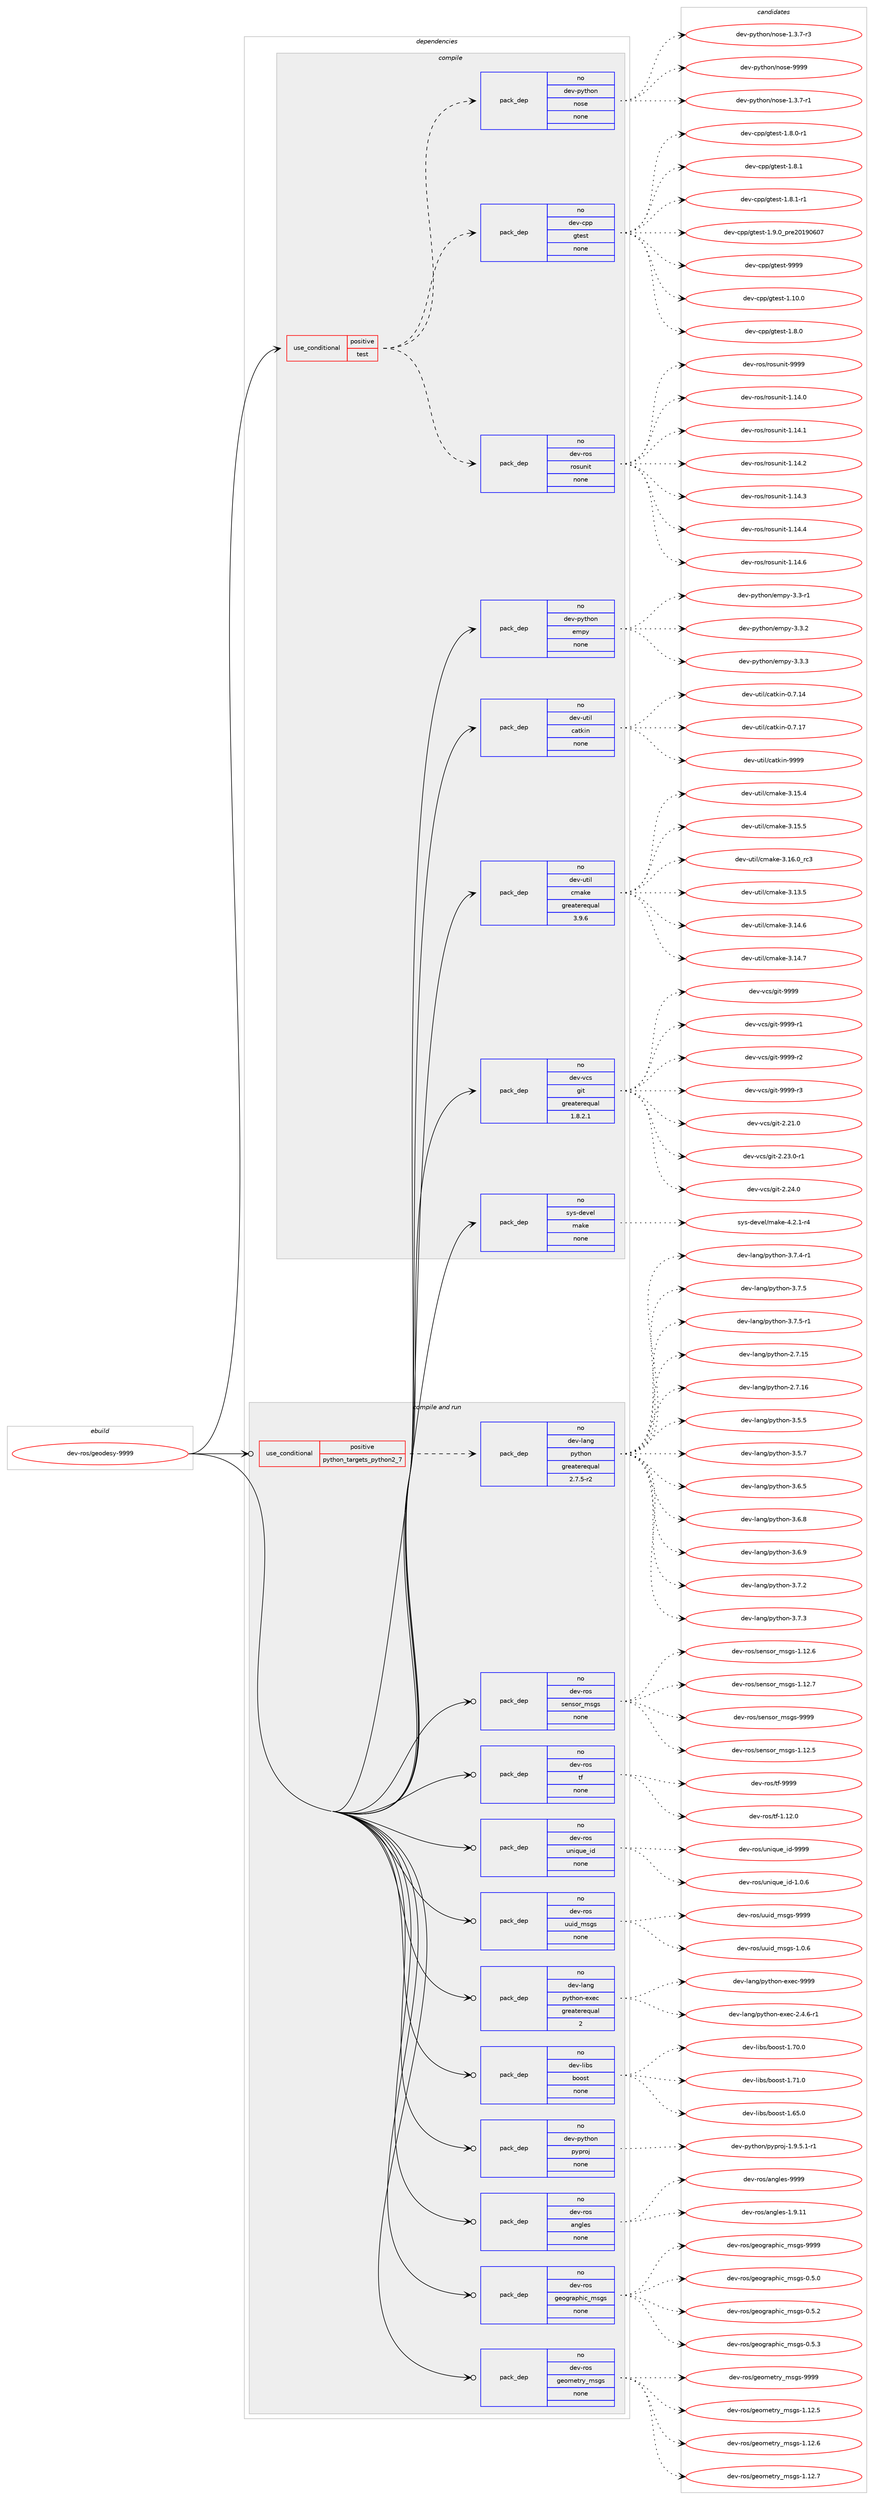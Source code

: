 digraph prolog {

# *************
# Graph options
# *************

newrank=true;
concentrate=true;
compound=true;
graph [rankdir=LR,fontname=Helvetica,fontsize=10,ranksep=1.5];#, ranksep=2.5, nodesep=0.2];
edge  [arrowhead=vee];
node  [fontname=Helvetica,fontsize=10];

# **********
# The ebuild
# **********

subgraph cluster_leftcol {
color=gray;
rank=same;
label=<<i>ebuild</i>>;
id [label="dev-ros/geodesy-9999", color=red, width=4, href="../dev-ros/geodesy-9999.svg"];
}

# ****************
# The dependencies
# ****************

subgraph cluster_midcol {
color=gray;
label=<<i>dependencies</i>>;
subgraph cluster_compile {
fillcolor="#eeeeee";
style=filled;
label=<<i>compile</i>>;
subgraph cond153356 {
dependency652932 [label=<<TABLE BORDER="0" CELLBORDER="1" CELLSPACING="0" CELLPADDING="4"><TR><TD ROWSPAN="3" CELLPADDING="10">use_conditional</TD></TR><TR><TD>positive</TD></TR><TR><TD>test</TD></TR></TABLE>>, shape=none, color=red];
subgraph pack487670 {
dependency652933 [label=<<TABLE BORDER="0" CELLBORDER="1" CELLSPACING="0" CELLPADDING="4" WIDTH="220"><TR><TD ROWSPAN="6" CELLPADDING="30">pack_dep</TD></TR><TR><TD WIDTH="110">no</TD></TR><TR><TD>dev-ros</TD></TR><TR><TD>rosunit</TD></TR><TR><TD>none</TD></TR><TR><TD></TD></TR></TABLE>>, shape=none, color=blue];
}
dependency652932:e -> dependency652933:w [weight=20,style="dashed",arrowhead="vee"];
subgraph pack487671 {
dependency652934 [label=<<TABLE BORDER="0" CELLBORDER="1" CELLSPACING="0" CELLPADDING="4" WIDTH="220"><TR><TD ROWSPAN="6" CELLPADDING="30">pack_dep</TD></TR><TR><TD WIDTH="110">no</TD></TR><TR><TD>dev-cpp</TD></TR><TR><TD>gtest</TD></TR><TR><TD>none</TD></TR><TR><TD></TD></TR></TABLE>>, shape=none, color=blue];
}
dependency652932:e -> dependency652934:w [weight=20,style="dashed",arrowhead="vee"];
subgraph pack487672 {
dependency652935 [label=<<TABLE BORDER="0" CELLBORDER="1" CELLSPACING="0" CELLPADDING="4" WIDTH="220"><TR><TD ROWSPAN="6" CELLPADDING="30">pack_dep</TD></TR><TR><TD WIDTH="110">no</TD></TR><TR><TD>dev-python</TD></TR><TR><TD>nose</TD></TR><TR><TD>none</TD></TR><TR><TD></TD></TR></TABLE>>, shape=none, color=blue];
}
dependency652932:e -> dependency652935:w [weight=20,style="dashed",arrowhead="vee"];
}
id:e -> dependency652932:w [weight=20,style="solid",arrowhead="vee"];
subgraph pack487673 {
dependency652936 [label=<<TABLE BORDER="0" CELLBORDER="1" CELLSPACING="0" CELLPADDING="4" WIDTH="220"><TR><TD ROWSPAN="6" CELLPADDING="30">pack_dep</TD></TR><TR><TD WIDTH="110">no</TD></TR><TR><TD>dev-python</TD></TR><TR><TD>empy</TD></TR><TR><TD>none</TD></TR><TR><TD></TD></TR></TABLE>>, shape=none, color=blue];
}
id:e -> dependency652936:w [weight=20,style="solid",arrowhead="vee"];
subgraph pack487674 {
dependency652937 [label=<<TABLE BORDER="0" CELLBORDER="1" CELLSPACING="0" CELLPADDING="4" WIDTH="220"><TR><TD ROWSPAN="6" CELLPADDING="30">pack_dep</TD></TR><TR><TD WIDTH="110">no</TD></TR><TR><TD>dev-util</TD></TR><TR><TD>catkin</TD></TR><TR><TD>none</TD></TR><TR><TD></TD></TR></TABLE>>, shape=none, color=blue];
}
id:e -> dependency652937:w [weight=20,style="solid",arrowhead="vee"];
subgraph pack487675 {
dependency652938 [label=<<TABLE BORDER="0" CELLBORDER="1" CELLSPACING="0" CELLPADDING="4" WIDTH="220"><TR><TD ROWSPAN="6" CELLPADDING="30">pack_dep</TD></TR><TR><TD WIDTH="110">no</TD></TR><TR><TD>dev-util</TD></TR><TR><TD>cmake</TD></TR><TR><TD>greaterequal</TD></TR><TR><TD>3.9.6</TD></TR></TABLE>>, shape=none, color=blue];
}
id:e -> dependency652938:w [weight=20,style="solid",arrowhead="vee"];
subgraph pack487676 {
dependency652939 [label=<<TABLE BORDER="0" CELLBORDER="1" CELLSPACING="0" CELLPADDING="4" WIDTH="220"><TR><TD ROWSPAN="6" CELLPADDING="30">pack_dep</TD></TR><TR><TD WIDTH="110">no</TD></TR><TR><TD>dev-vcs</TD></TR><TR><TD>git</TD></TR><TR><TD>greaterequal</TD></TR><TR><TD>1.8.2.1</TD></TR></TABLE>>, shape=none, color=blue];
}
id:e -> dependency652939:w [weight=20,style="solid",arrowhead="vee"];
subgraph pack487677 {
dependency652940 [label=<<TABLE BORDER="0" CELLBORDER="1" CELLSPACING="0" CELLPADDING="4" WIDTH="220"><TR><TD ROWSPAN="6" CELLPADDING="30">pack_dep</TD></TR><TR><TD WIDTH="110">no</TD></TR><TR><TD>sys-devel</TD></TR><TR><TD>make</TD></TR><TR><TD>none</TD></TR><TR><TD></TD></TR></TABLE>>, shape=none, color=blue];
}
id:e -> dependency652940:w [weight=20,style="solid",arrowhead="vee"];
}
subgraph cluster_compileandrun {
fillcolor="#eeeeee";
style=filled;
label=<<i>compile and run</i>>;
subgraph cond153357 {
dependency652941 [label=<<TABLE BORDER="0" CELLBORDER="1" CELLSPACING="0" CELLPADDING="4"><TR><TD ROWSPAN="3" CELLPADDING="10">use_conditional</TD></TR><TR><TD>positive</TD></TR><TR><TD>python_targets_python2_7</TD></TR></TABLE>>, shape=none, color=red];
subgraph pack487678 {
dependency652942 [label=<<TABLE BORDER="0" CELLBORDER="1" CELLSPACING="0" CELLPADDING="4" WIDTH="220"><TR><TD ROWSPAN="6" CELLPADDING="30">pack_dep</TD></TR><TR><TD WIDTH="110">no</TD></TR><TR><TD>dev-lang</TD></TR><TR><TD>python</TD></TR><TR><TD>greaterequal</TD></TR><TR><TD>2.7.5-r2</TD></TR></TABLE>>, shape=none, color=blue];
}
dependency652941:e -> dependency652942:w [weight=20,style="dashed",arrowhead="vee"];
}
id:e -> dependency652941:w [weight=20,style="solid",arrowhead="odotvee"];
subgraph pack487679 {
dependency652943 [label=<<TABLE BORDER="0" CELLBORDER="1" CELLSPACING="0" CELLPADDING="4" WIDTH="220"><TR><TD ROWSPAN="6" CELLPADDING="30">pack_dep</TD></TR><TR><TD WIDTH="110">no</TD></TR><TR><TD>dev-lang</TD></TR><TR><TD>python-exec</TD></TR><TR><TD>greaterequal</TD></TR><TR><TD>2</TD></TR></TABLE>>, shape=none, color=blue];
}
id:e -> dependency652943:w [weight=20,style="solid",arrowhead="odotvee"];
subgraph pack487680 {
dependency652944 [label=<<TABLE BORDER="0" CELLBORDER="1" CELLSPACING="0" CELLPADDING="4" WIDTH="220"><TR><TD ROWSPAN="6" CELLPADDING="30">pack_dep</TD></TR><TR><TD WIDTH="110">no</TD></TR><TR><TD>dev-libs</TD></TR><TR><TD>boost</TD></TR><TR><TD>none</TD></TR><TR><TD></TD></TR></TABLE>>, shape=none, color=blue];
}
id:e -> dependency652944:w [weight=20,style="solid",arrowhead="odotvee"];
subgraph pack487681 {
dependency652945 [label=<<TABLE BORDER="0" CELLBORDER="1" CELLSPACING="0" CELLPADDING="4" WIDTH="220"><TR><TD ROWSPAN="6" CELLPADDING="30">pack_dep</TD></TR><TR><TD WIDTH="110">no</TD></TR><TR><TD>dev-python</TD></TR><TR><TD>pyproj</TD></TR><TR><TD>none</TD></TR><TR><TD></TD></TR></TABLE>>, shape=none, color=blue];
}
id:e -> dependency652945:w [weight=20,style="solid",arrowhead="odotvee"];
subgraph pack487682 {
dependency652946 [label=<<TABLE BORDER="0" CELLBORDER="1" CELLSPACING="0" CELLPADDING="4" WIDTH="220"><TR><TD ROWSPAN="6" CELLPADDING="30">pack_dep</TD></TR><TR><TD WIDTH="110">no</TD></TR><TR><TD>dev-ros</TD></TR><TR><TD>angles</TD></TR><TR><TD>none</TD></TR><TR><TD></TD></TR></TABLE>>, shape=none, color=blue];
}
id:e -> dependency652946:w [weight=20,style="solid",arrowhead="odotvee"];
subgraph pack487683 {
dependency652947 [label=<<TABLE BORDER="0" CELLBORDER="1" CELLSPACING="0" CELLPADDING="4" WIDTH="220"><TR><TD ROWSPAN="6" CELLPADDING="30">pack_dep</TD></TR><TR><TD WIDTH="110">no</TD></TR><TR><TD>dev-ros</TD></TR><TR><TD>geographic_msgs</TD></TR><TR><TD>none</TD></TR><TR><TD></TD></TR></TABLE>>, shape=none, color=blue];
}
id:e -> dependency652947:w [weight=20,style="solid",arrowhead="odotvee"];
subgraph pack487684 {
dependency652948 [label=<<TABLE BORDER="0" CELLBORDER="1" CELLSPACING="0" CELLPADDING="4" WIDTH="220"><TR><TD ROWSPAN="6" CELLPADDING="30">pack_dep</TD></TR><TR><TD WIDTH="110">no</TD></TR><TR><TD>dev-ros</TD></TR><TR><TD>geometry_msgs</TD></TR><TR><TD>none</TD></TR><TR><TD></TD></TR></TABLE>>, shape=none, color=blue];
}
id:e -> dependency652948:w [weight=20,style="solid",arrowhead="odotvee"];
subgraph pack487685 {
dependency652949 [label=<<TABLE BORDER="0" CELLBORDER="1" CELLSPACING="0" CELLPADDING="4" WIDTH="220"><TR><TD ROWSPAN="6" CELLPADDING="30">pack_dep</TD></TR><TR><TD WIDTH="110">no</TD></TR><TR><TD>dev-ros</TD></TR><TR><TD>sensor_msgs</TD></TR><TR><TD>none</TD></TR><TR><TD></TD></TR></TABLE>>, shape=none, color=blue];
}
id:e -> dependency652949:w [weight=20,style="solid",arrowhead="odotvee"];
subgraph pack487686 {
dependency652950 [label=<<TABLE BORDER="0" CELLBORDER="1" CELLSPACING="0" CELLPADDING="4" WIDTH="220"><TR><TD ROWSPAN="6" CELLPADDING="30">pack_dep</TD></TR><TR><TD WIDTH="110">no</TD></TR><TR><TD>dev-ros</TD></TR><TR><TD>tf</TD></TR><TR><TD>none</TD></TR><TR><TD></TD></TR></TABLE>>, shape=none, color=blue];
}
id:e -> dependency652950:w [weight=20,style="solid",arrowhead="odotvee"];
subgraph pack487687 {
dependency652951 [label=<<TABLE BORDER="0" CELLBORDER="1" CELLSPACING="0" CELLPADDING="4" WIDTH="220"><TR><TD ROWSPAN="6" CELLPADDING="30">pack_dep</TD></TR><TR><TD WIDTH="110">no</TD></TR><TR><TD>dev-ros</TD></TR><TR><TD>unique_id</TD></TR><TR><TD>none</TD></TR><TR><TD></TD></TR></TABLE>>, shape=none, color=blue];
}
id:e -> dependency652951:w [weight=20,style="solid",arrowhead="odotvee"];
subgraph pack487688 {
dependency652952 [label=<<TABLE BORDER="0" CELLBORDER="1" CELLSPACING="0" CELLPADDING="4" WIDTH="220"><TR><TD ROWSPAN="6" CELLPADDING="30">pack_dep</TD></TR><TR><TD WIDTH="110">no</TD></TR><TR><TD>dev-ros</TD></TR><TR><TD>uuid_msgs</TD></TR><TR><TD>none</TD></TR><TR><TD></TD></TR></TABLE>>, shape=none, color=blue];
}
id:e -> dependency652952:w [weight=20,style="solid",arrowhead="odotvee"];
}
subgraph cluster_run {
fillcolor="#eeeeee";
style=filled;
label=<<i>run</i>>;
}
}

# **************
# The candidates
# **************

subgraph cluster_choices {
rank=same;
color=gray;
label=<<i>candidates</i>>;

subgraph choice487670 {
color=black;
nodesep=1;
choice100101118451141111154711411111511711010511645494649524648 [label="dev-ros/rosunit-1.14.0", color=red, width=4,href="../dev-ros/rosunit-1.14.0.svg"];
choice100101118451141111154711411111511711010511645494649524649 [label="dev-ros/rosunit-1.14.1", color=red, width=4,href="../dev-ros/rosunit-1.14.1.svg"];
choice100101118451141111154711411111511711010511645494649524650 [label="dev-ros/rosunit-1.14.2", color=red, width=4,href="../dev-ros/rosunit-1.14.2.svg"];
choice100101118451141111154711411111511711010511645494649524651 [label="dev-ros/rosunit-1.14.3", color=red, width=4,href="../dev-ros/rosunit-1.14.3.svg"];
choice100101118451141111154711411111511711010511645494649524652 [label="dev-ros/rosunit-1.14.4", color=red, width=4,href="../dev-ros/rosunit-1.14.4.svg"];
choice100101118451141111154711411111511711010511645494649524654 [label="dev-ros/rosunit-1.14.6", color=red, width=4,href="../dev-ros/rosunit-1.14.6.svg"];
choice10010111845114111115471141111151171101051164557575757 [label="dev-ros/rosunit-9999", color=red, width=4,href="../dev-ros/rosunit-9999.svg"];
dependency652933:e -> choice100101118451141111154711411111511711010511645494649524648:w [style=dotted,weight="100"];
dependency652933:e -> choice100101118451141111154711411111511711010511645494649524649:w [style=dotted,weight="100"];
dependency652933:e -> choice100101118451141111154711411111511711010511645494649524650:w [style=dotted,weight="100"];
dependency652933:e -> choice100101118451141111154711411111511711010511645494649524651:w [style=dotted,weight="100"];
dependency652933:e -> choice100101118451141111154711411111511711010511645494649524652:w [style=dotted,weight="100"];
dependency652933:e -> choice100101118451141111154711411111511711010511645494649524654:w [style=dotted,weight="100"];
dependency652933:e -> choice10010111845114111115471141111151171101051164557575757:w [style=dotted,weight="100"];
}
subgraph choice487671 {
color=black;
nodesep=1;
choice10010111845991121124710311610111511645494649484648 [label="dev-cpp/gtest-1.10.0", color=red, width=4,href="../dev-cpp/gtest-1.10.0.svg"];
choice100101118459911211247103116101115116454946564648 [label="dev-cpp/gtest-1.8.0", color=red, width=4,href="../dev-cpp/gtest-1.8.0.svg"];
choice1001011184599112112471031161011151164549465646484511449 [label="dev-cpp/gtest-1.8.0-r1", color=red, width=4,href="../dev-cpp/gtest-1.8.0-r1.svg"];
choice100101118459911211247103116101115116454946564649 [label="dev-cpp/gtest-1.8.1", color=red, width=4,href="../dev-cpp/gtest-1.8.1.svg"];
choice1001011184599112112471031161011151164549465646494511449 [label="dev-cpp/gtest-1.8.1-r1", color=red, width=4,href="../dev-cpp/gtest-1.8.1-r1.svg"];
choice100101118459911211247103116101115116454946574648951121141015048495748544855 [label="dev-cpp/gtest-1.9.0_pre20190607", color=red, width=4,href="../dev-cpp/gtest-1.9.0_pre20190607.svg"];
choice1001011184599112112471031161011151164557575757 [label="dev-cpp/gtest-9999", color=red, width=4,href="../dev-cpp/gtest-9999.svg"];
dependency652934:e -> choice10010111845991121124710311610111511645494649484648:w [style=dotted,weight="100"];
dependency652934:e -> choice100101118459911211247103116101115116454946564648:w [style=dotted,weight="100"];
dependency652934:e -> choice1001011184599112112471031161011151164549465646484511449:w [style=dotted,weight="100"];
dependency652934:e -> choice100101118459911211247103116101115116454946564649:w [style=dotted,weight="100"];
dependency652934:e -> choice1001011184599112112471031161011151164549465646494511449:w [style=dotted,weight="100"];
dependency652934:e -> choice100101118459911211247103116101115116454946574648951121141015048495748544855:w [style=dotted,weight="100"];
dependency652934:e -> choice1001011184599112112471031161011151164557575757:w [style=dotted,weight="100"];
}
subgraph choice487672 {
color=black;
nodesep=1;
choice10010111845112121116104111110471101111151014549465146554511449 [label="dev-python/nose-1.3.7-r1", color=red, width=4,href="../dev-python/nose-1.3.7-r1.svg"];
choice10010111845112121116104111110471101111151014549465146554511451 [label="dev-python/nose-1.3.7-r3", color=red, width=4,href="../dev-python/nose-1.3.7-r3.svg"];
choice10010111845112121116104111110471101111151014557575757 [label="dev-python/nose-9999", color=red, width=4,href="../dev-python/nose-9999.svg"];
dependency652935:e -> choice10010111845112121116104111110471101111151014549465146554511449:w [style=dotted,weight="100"];
dependency652935:e -> choice10010111845112121116104111110471101111151014549465146554511451:w [style=dotted,weight="100"];
dependency652935:e -> choice10010111845112121116104111110471101111151014557575757:w [style=dotted,weight="100"];
}
subgraph choice487673 {
color=black;
nodesep=1;
choice1001011184511212111610411111047101109112121455146514511449 [label="dev-python/empy-3.3-r1", color=red, width=4,href="../dev-python/empy-3.3-r1.svg"];
choice1001011184511212111610411111047101109112121455146514650 [label="dev-python/empy-3.3.2", color=red, width=4,href="../dev-python/empy-3.3.2.svg"];
choice1001011184511212111610411111047101109112121455146514651 [label="dev-python/empy-3.3.3", color=red, width=4,href="../dev-python/empy-3.3.3.svg"];
dependency652936:e -> choice1001011184511212111610411111047101109112121455146514511449:w [style=dotted,weight="100"];
dependency652936:e -> choice1001011184511212111610411111047101109112121455146514650:w [style=dotted,weight="100"];
dependency652936:e -> choice1001011184511212111610411111047101109112121455146514651:w [style=dotted,weight="100"];
}
subgraph choice487674 {
color=black;
nodesep=1;
choice1001011184511711610510847999711610710511045484655464952 [label="dev-util/catkin-0.7.14", color=red, width=4,href="../dev-util/catkin-0.7.14.svg"];
choice1001011184511711610510847999711610710511045484655464955 [label="dev-util/catkin-0.7.17", color=red, width=4,href="../dev-util/catkin-0.7.17.svg"];
choice100101118451171161051084799971161071051104557575757 [label="dev-util/catkin-9999", color=red, width=4,href="../dev-util/catkin-9999.svg"];
dependency652937:e -> choice1001011184511711610510847999711610710511045484655464952:w [style=dotted,weight="100"];
dependency652937:e -> choice1001011184511711610510847999711610710511045484655464955:w [style=dotted,weight="100"];
dependency652937:e -> choice100101118451171161051084799971161071051104557575757:w [style=dotted,weight="100"];
}
subgraph choice487675 {
color=black;
nodesep=1;
choice1001011184511711610510847991099710710145514649514653 [label="dev-util/cmake-3.13.5", color=red, width=4,href="../dev-util/cmake-3.13.5.svg"];
choice1001011184511711610510847991099710710145514649524654 [label="dev-util/cmake-3.14.6", color=red, width=4,href="../dev-util/cmake-3.14.6.svg"];
choice1001011184511711610510847991099710710145514649524655 [label="dev-util/cmake-3.14.7", color=red, width=4,href="../dev-util/cmake-3.14.7.svg"];
choice1001011184511711610510847991099710710145514649534652 [label="dev-util/cmake-3.15.4", color=red, width=4,href="../dev-util/cmake-3.15.4.svg"];
choice1001011184511711610510847991099710710145514649534653 [label="dev-util/cmake-3.15.5", color=red, width=4,href="../dev-util/cmake-3.15.5.svg"];
choice1001011184511711610510847991099710710145514649544648951149951 [label="dev-util/cmake-3.16.0_rc3", color=red, width=4,href="../dev-util/cmake-3.16.0_rc3.svg"];
dependency652938:e -> choice1001011184511711610510847991099710710145514649514653:w [style=dotted,weight="100"];
dependency652938:e -> choice1001011184511711610510847991099710710145514649524654:w [style=dotted,weight="100"];
dependency652938:e -> choice1001011184511711610510847991099710710145514649524655:w [style=dotted,weight="100"];
dependency652938:e -> choice1001011184511711610510847991099710710145514649534652:w [style=dotted,weight="100"];
dependency652938:e -> choice1001011184511711610510847991099710710145514649534653:w [style=dotted,weight="100"];
dependency652938:e -> choice1001011184511711610510847991099710710145514649544648951149951:w [style=dotted,weight="100"];
}
subgraph choice487676 {
color=black;
nodesep=1;
choice10010111845118991154710310511645504650494648 [label="dev-vcs/git-2.21.0", color=red, width=4,href="../dev-vcs/git-2.21.0.svg"];
choice100101118451189911547103105116455046505146484511449 [label="dev-vcs/git-2.23.0-r1", color=red, width=4,href="../dev-vcs/git-2.23.0-r1.svg"];
choice10010111845118991154710310511645504650524648 [label="dev-vcs/git-2.24.0", color=red, width=4,href="../dev-vcs/git-2.24.0.svg"];
choice1001011184511899115471031051164557575757 [label="dev-vcs/git-9999", color=red, width=4,href="../dev-vcs/git-9999.svg"];
choice10010111845118991154710310511645575757574511449 [label="dev-vcs/git-9999-r1", color=red, width=4,href="../dev-vcs/git-9999-r1.svg"];
choice10010111845118991154710310511645575757574511450 [label="dev-vcs/git-9999-r2", color=red, width=4,href="../dev-vcs/git-9999-r2.svg"];
choice10010111845118991154710310511645575757574511451 [label="dev-vcs/git-9999-r3", color=red, width=4,href="../dev-vcs/git-9999-r3.svg"];
dependency652939:e -> choice10010111845118991154710310511645504650494648:w [style=dotted,weight="100"];
dependency652939:e -> choice100101118451189911547103105116455046505146484511449:w [style=dotted,weight="100"];
dependency652939:e -> choice10010111845118991154710310511645504650524648:w [style=dotted,weight="100"];
dependency652939:e -> choice1001011184511899115471031051164557575757:w [style=dotted,weight="100"];
dependency652939:e -> choice10010111845118991154710310511645575757574511449:w [style=dotted,weight="100"];
dependency652939:e -> choice10010111845118991154710310511645575757574511450:w [style=dotted,weight="100"];
dependency652939:e -> choice10010111845118991154710310511645575757574511451:w [style=dotted,weight="100"];
}
subgraph choice487677 {
color=black;
nodesep=1;
choice1151211154510010111810110847109971071014552465046494511452 [label="sys-devel/make-4.2.1-r4", color=red, width=4,href="../sys-devel/make-4.2.1-r4.svg"];
dependency652940:e -> choice1151211154510010111810110847109971071014552465046494511452:w [style=dotted,weight="100"];
}
subgraph choice487678 {
color=black;
nodesep=1;
choice10010111845108971101034711212111610411111045504655464953 [label="dev-lang/python-2.7.15", color=red, width=4,href="../dev-lang/python-2.7.15.svg"];
choice10010111845108971101034711212111610411111045504655464954 [label="dev-lang/python-2.7.16", color=red, width=4,href="../dev-lang/python-2.7.16.svg"];
choice100101118451089711010347112121116104111110455146534653 [label="dev-lang/python-3.5.5", color=red, width=4,href="../dev-lang/python-3.5.5.svg"];
choice100101118451089711010347112121116104111110455146534655 [label="dev-lang/python-3.5.7", color=red, width=4,href="../dev-lang/python-3.5.7.svg"];
choice100101118451089711010347112121116104111110455146544653 [label="dev-lang/python-3.6.5", color=red, width=4,href="../dev-lang/python-3.6.5.svg"];
choice100101118451089711010347112121116104111110455146544656 [label="dev-lang/python-3.6.8", color=red, width=4,href="../dev-lang/python-3.6.8.svg"];
choice100101118451089711010347112121116104111110455146544657 [label="dev-lang/python-3.6.9", color=red, width=4,href="../dev-lang/python-3.6.9.svg"];
choice100101118451089711010347112121116104111110455146554650 [label="dev-lang/python-3.7.2", color=red, width=4,href="../dev-lang/python-3.7.2.svg"];
choice100101118451089711010347112121116104111110455146554651 [label="dev-lang/python-3.7.3", color=red, width=4,href="../dev-lang/python-3.7.3.svg"];
choice1001011184510897110103471121211161041111104551465546524511449 [label="dev-lang/python-3.7.4-r1", color=red, width=4,href="../dev-lang/python-3.7.4-r1.svg"];
choice100101118451089711010347112121116104111110455146554653 [label="dev-lang/python-3.7.5", color=red, width=4,href="../dev-lang/python-3.7.5.svg"];
choice1001011184510897110103471121211161041111104551465546534511449 [label="dev-lang/python-3.7.5-r1", color=red, width=4,href="../dev-lang/python-3.7.5-r1.svg"];
dependency652942:e -> choice10010111845108971101034711212111610411111045504655464953:w [style=dotted,weight="100"];
dependency652942:e -> choice10010111845108971101034711212111610411111045504655464954:w [style=dotted,weight="100"];
dependency652942:e -> choice100101118451089711010347112121116104111110455146534653:w [style=dotted,weight="100"];
dependency652942:e -> choice100101118451089711010347112121116104111110455146534655:w [style=dotted,weight="100"];
dependency652942:e -> choice100101118451089711010347112121116104111110455146544653:w [style=dotted,weight="100"];
dependency652942:e -> choice100101118451089711010347112121116104111110455146544656:w [style=dotted,weight="100"];
dependency652942:e -> choice100101118451089711010347112121116104111110455146544657:w [style=dotted,weight="100"];
dependency652942:e -> choice100101118451089711010347112121116104111110455146554650:w [style=dotted,weight="100"];
dependency652942:e -> choice100101118451089711010347112121116104111110455146554651:w [style=dotted,weight="100"];
dependency652942:e -> choice1001011184510897110103471121211161041111104551465546524511449:w [style=dotted,weight="100"];
dependency652942:e -> choice100101118451089711010347112121116104111110455146554653:w [style=dotted,weight="100"];
dependency652942:e -> choice1001011184510897110103471121211161041111104551465546534511449:w [style=dotted,weight="100"];
}
subgraph choice487679 {
color=black;
nodesep=1;
choice10010111845108971101034711212111610411111045101120101994550465246544511449 [label="dev-lang/python-exec-2.4.6-r1", color=red, width=4,href="../dev-lang/python-exec-2.4.6-r1.svg"];
choice10010111845108971101034711212111610411111045101120101994557575757 [label="dev-lang/python-exec-9999", color=red, width=4,href="../dev-lang/python-exec-9999.svg"];
dependency652943:e -> choice10010111845108971101034711212111610411111045101120101994550465246544511449:w [style=dotted,weight="100"];
dependency652943:e -> choice10010111845108971101034711212111610411111045101120101994557575757:w [style=dotted,weight="100"];
}
subgraph choice487680 {
color=black;
nodesep=1;
choice1001011184510810598115479811111111511645494654534648 [label="dev-libs/boost-1.65.0", color=red, width=4,href="../dev-libs/boost-1.65.0.svg"];
choice1001011184510810598115479811111111511645494655484648 [label="dev-libs/boost-1.70.0", color=red, width=4,href="../dev-libs/boost-1.70.0.svg"];
choice1001011184510810598115479811111111511645494655494648 [label="dev-libs/boost-1.71.0", color=red, width=4,href="../dev-libs/boost-1.71.0.svg"];
dependency652944:e -> choice1001011184510810598115479811111111511645494654534648:w [style=dotted,weight="100"];
dependency652944:e -> choice1001011184510810598115479811111111511645494655484648:w [style=dotted,weight="100"];
dependency652944:e -> choice1001011184510810598115479811111111511645494655494648:w [style=dotted,weight="100"];
}
subgraph choice487681 {
color=black;
nodesep=1;
choice100101118451121211161041111104711212111211411110645494657465346494511449 [label="dev-python/pyproj-1.9.5.1-r1", color=red, width=4,href="../dev-python/pyproj-1.9.5.1-r1.svg"];
dependency652945:e -> choice100101118451121211161041111104711212111211411110645494657465346494511449:w [style=dotted,weight="100"];
}
subgraph choice487682 {
color=black;
nodesep=1;
choice10010111845114111115479711010310810111545494657464949 [label="dev-ros/angles-1.9.11", color=red, width=4,href="../dev-ros/angles-1.9.11.svg"];
choice1001011184511411111547971101031081011154557575757 [label="dev-ros/angles-9999", color=red, width=4,href="../dev-ros/angles-9999.svg"];
dependency652946:e -> choice10010111845114111115479711010310810111545494657464949:w [style=dotted,weight="100"];
dependency652946:e -> choice1001011184511411111547971101031081011154557575757:w [style=dotted,weight="100"];
}
subgraph choice487683 {
color=black;
nodesep=1;
choice1001011184511411111547103101111103114971121041059995109115103115454846534648 [label="dev-ros/geographic_msgs-0.5.0", color=red, width=4,href="../dev-ros/geographic_msgs-0.5.0.svg"];
choice1001011184511411111547103101111103114971121041059995109115103115454846534650 [label="dev-ros/geographic_msgs-0.5.2", color=red, width=4,href="../dev-ros/geographic_msgs-0.5.2.svg"];
choice1001011184511411111547103101111103114971121041059995109115103115454846534651 [label="dev-ros/geographic_msgs-0.5.3", color=red, width=4,href="../dev-ros/geographic_msgs-0.5.3.svg"];
choice10010111845114111115471031011111031149711210410599951091151031154557575757 [label="dev-ros/geographic_msgs-9999", color=red, width=4,href="../dev-ros/geographic_msgs-9999.svg"];
dependency652947:e -> choice1001011184511411111547103101111103114971121041059995109115103115454846534648:w [style=dotted,weight="100"];
dependency652947:e -> choice1001011184511411111547103101111103114971121041059995109115103115454846534650:w [style=dotted,weight="100"];
dependency652947:e -> choice1001011184511411111547103101111103114971121041059995109115103115454846534651:w [style=dotted,weight="100"];
dependency652947:e -> choice10010111845114111115471031011111031149711210410599951091151031154557575757:w [style=dotted,weight="100"];
}
subgraph choice487684 {
color=black;
nodesep=1;
choice10010111845114111115471031011111091011161141219510911510311545494649504653 [label="dev-ros/geometry_msgs-1.12.5", color=red, width=4,href="../dev-ros/geometry_msgs-1.12.5.svg"];
choice10010111845114111115471031011111091011161141219510911510311545494649504654 [label="dev-ros/geometry_msgs-1.12.6", color=red, width=4,href="../dev-ros/geometry_msgs-1.12.6.svg"];
choice10010111845114111115471031011111091011161141219510911510311545494649504655 [label="dev-ros/geometry_msgs-1.12.7", color=red, width=4,href="../dev-ros/geometry_msgs-1.12.7.svg"];
choice1001011184511411111547103101111109101116114121951091151031154557575757 [label="dev-ros/geometry_msgs-9999", color=red, width=4,href="../dev-ros/geometry_msgs-9999.svg"];
dependency652948:e -> choice10010111845114111115471031011111091011161141219510911510311545494649504653:w [style=dotted,weight="100"];
dependency652948:e -> choice10010111845114111115471031011111091011161141219510911510311545494649504654:w [style=dotted,weight="100"];
dependency652948:e -> choice10010111845114111115471031011111091011161141219510911510311545494649504655:w [style=dotted,weight="100"];
dependency652948:e -> choice1001011184511411111547103101111109101116114121951091151031154557575757:w [style=dotted,weight="100"];
}
subgraph choice487685 {
color=black;
nodesep=1;
choice10010111845114111115471151011101151111149510911510311545494649504653 [label="dev-ros/sensor_msgs-1.12.5", color=red, width=4,href="../dev-ros/sensor_msgs-1.12.5.svg"];
choice10010111845114111115471151011101151111149510911510311545494649504654 [label="dev-ros/sensor_msgs-1.12.6", color=red, width=4,href="../dev-ros/sensor_msgs-1.12.6.svg"];
choice10010111845114111115471151011101151111149510911510311545494649504655 [label="dev-ros/sensor_msgs-1.12.7", color=red, width=4,href="../dev-ros/sensor_msgs-1.12.7.svg"];
choice1001011184511411111547115101110115111114951091151031154557575757 [label="dev-ros/sensor_msgs-9999", color=red, width=4,href="../dev-ros/sensor_msgs-9999.svg"];
dependency652949:e -> choice10010111845114111115471151011101151111149510911510311545494649504653:w [style=dotted,weight="100"];
dependency652949:e -> choice10010111845114111115471151011101151111149510911510311545494649504654:w [style=dotted,weight="100"];
dependency652949:e -> choice10010111845114111115471151011101151111149510911510311545494649504655:w [style=dotted,weight="100"];
dependency652949:e -> choice1001011184511411111547115101110115111114951091151031154557575757:w [style=dotted,weight="100"];
}
subgraph choice487686 {
color=black;
nodesep=1;
choice100101118451141111154711610245494649504648 [label="dev-ros/tf-1.12.0", color=red, width=4,href="../dev-ros/tf-1.12.0.svg"];
choice10010111845114111115471161024557575757 [label="dev-ros/tf-9999", color=red, width=4,href="../dev-ros/tf-9999.svg"];
dependency652950:e -> choice100101118451141111154711610245494649504648:w [style=dotted,weight="100"];
dependency652950:e -> choice10010111845114111115471161024557575757:w [style=dotted,weight="100"];
}
subgraph choice487687 {
color=black;
nodesep=1;
choice100101118451141111154711711010511311710195105100454946484654 [label="dev-ros/unique_id-1.0.6", color=red, width=4,href="../dev-ros/unique_id-1.0.6.svg"];
choice1001011184511411111547117110105113117101951051004557575757 [label="dev-ros/unique_id-9999", color=red, width=4,href="../dev-ros/unique_id-9999.svg"];
dependency652951:e -> choice100101118451141111154711711010511311710195105100454946484654:w [style=dotted,weight="100"];
dependency652951:e -> choice1001011184511411111547117110105113117101951051004557575757:w [style=dotted,weight="100"];
}
subgraph choice487688 {
color=black;
nodesep=1;
choice100101118451141111154711711710510095109115103115454946484654 [label="dev-ros/uuid_msgs-1.0.6", color=red, width=4,href="../dev-ros/uuid_msgs-1.0.6.svg"];
choice1001011184511411111547117117105100951091151031154557575757 [label="dev-ros/uuid_msgs-9999", color=red, width=4,href="../dev-ros/uuid_msgs-9999.svg"];
dependency652952:e -> choice100101118451141111154711711710510095109115103115454946484654:w [style=dotted,weight="100"];
dependency652952:e -> choice1001011184511411111547117117105100951091151031154557575757:w [style=dotted,weight="100"];
}
}

}
